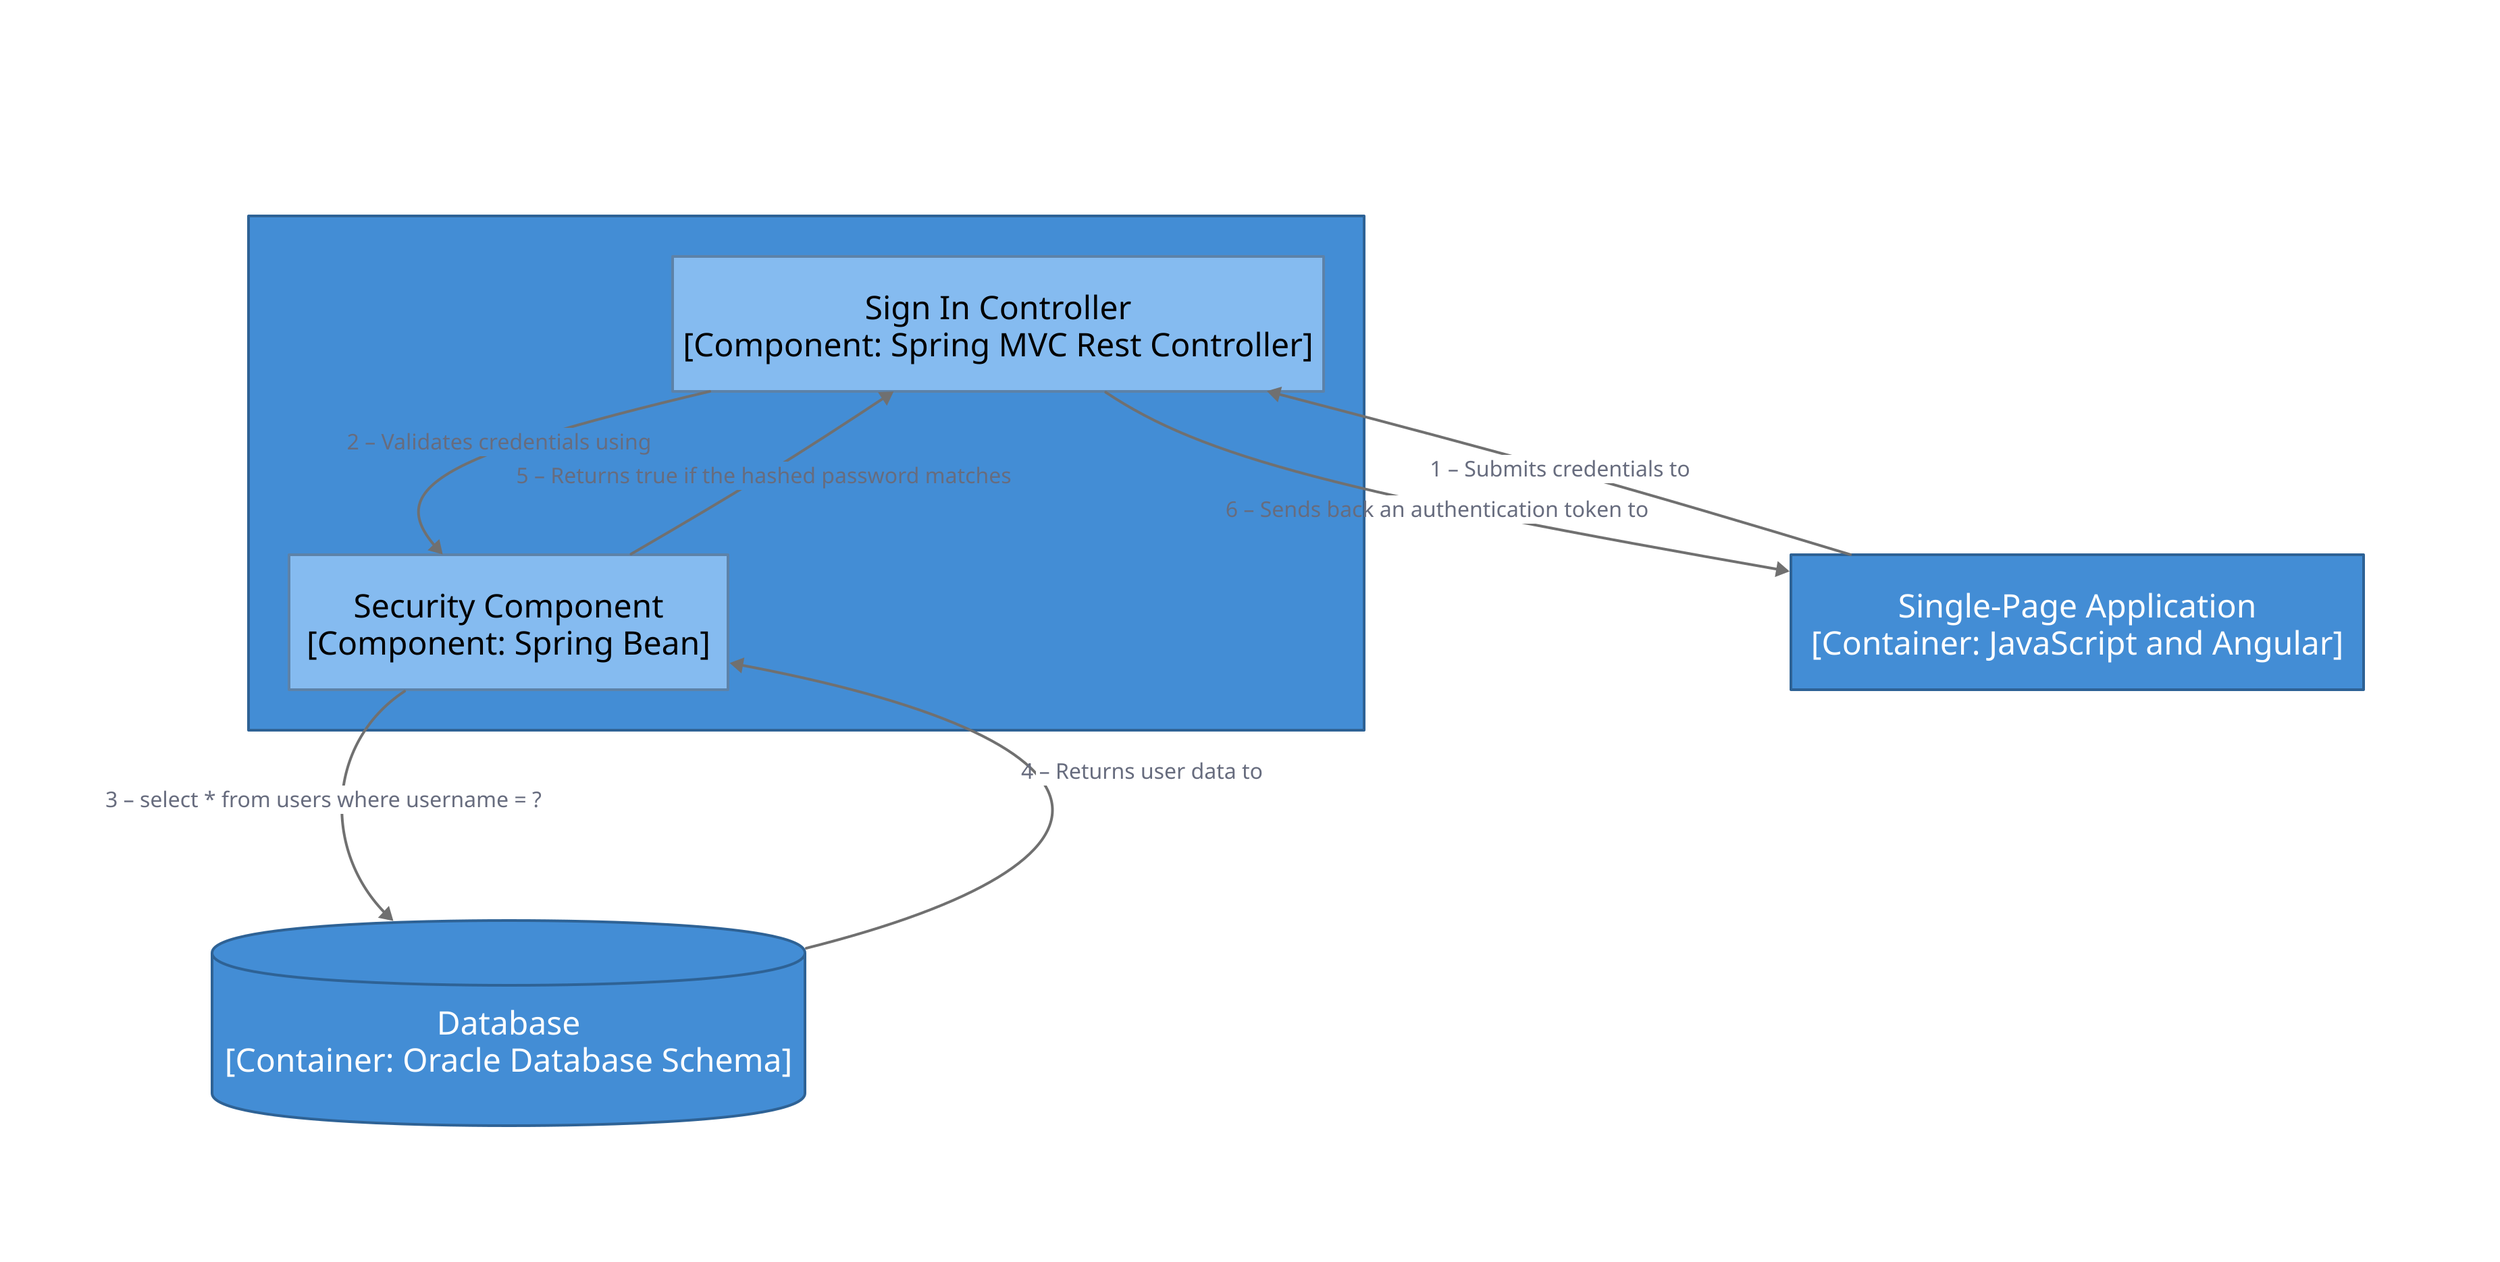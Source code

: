 container_20: {
  label: "API Application\n[Container: Java and Spring MVC]"
  shape: rectangle
  style: {
    fill: "#438dd5"
    font-color: "#ffffff"
    font-size: 24
    multiple: false
    opacity: 1.0
    stroke: "#2e6295"
  }
  container_29: {
    label: "Sign In Controller\n[Component: Spring MVC Rest Controller]"
    shape: rectangle
    style: {
      fill: "#85bbf0"
      font-color: "#000000"
      font-size: 24
      multiple: false
      opacity: 1.0
      stroke: "#5d82a8"
    }
  }
  container_32: {
    label: "Security Component\n[Component: Spring Bean]"
    shape: rectangle
    style: {
      fill: "#85bbf0"
      font-color: "#000000"
      font-size: 24
      multiple: false
      opacity: 1.0
      stroke: "#5d82a8"
    }
  }
}
container_17: {
  label: "Single-Page Application\n[Container: JavaScript and Angular]"
  shape: rectangle
  style: {
    fill: "#438dd5"
    font-color: "#ffffff"
    font-size: 24
    multiple: false
    opacity: 1.0
    stroke: "#2e6295"
  }
}
container_21: {
  label: "Database\n[Container: Oracle Database Schema]"
  shape: cylinder
  style: {
    fill: "#438dd5"
    font-color: "#ffffff"
    font-size: 24
    multiple: false
    opacity: 1.0
    stroke: "#2e6295"
  }
}

container_17 -> container_20.container_29: {
  label: "1 – Submits credentials to"
  style: {
    opacity: 1.0
    stroke: "#707070"
    stroke-width: 2
  }
}
container_20.container_29 -> container_20.container_32: {
  label: "2 – Validates credentials using"
  style: {
    opacity: 1.0
    stroke: "#707070"
    stroke-width: 2
  }
}
container_20.container_32 -> container_21: {
  label: "3 – select * from users where username = ?"
  style: {
    opacity: 1.0
    stroke: "#707070"
    stroke-width: 2
  }
}
container_20.container_32 <- container_21: {
  label: "4 – Returns user data to"
  style: {
    opacity: 1.0
    stroke: "#707070"
    stroke-width: 2
  }
}
container_20.container_29 <- container_20.container_32: {
  label: "5 – Returns true if the hashed password matches"
  style: {
    opacity: 1.0
    stroke: "#707070"
    stroke-width: 2
  }
}
container_17 <- container_20.container_29: {
  label: "6 – Sends back an authentication token to"
  style: {
    opacity: 1.0
    stroke: "#707070"
    stroke-width: 2
  }
}
